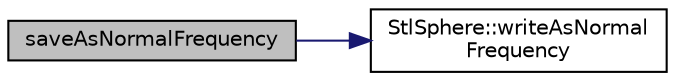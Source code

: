 digraph "saveAsNormalFrequency"
{
  edge [fontname="Helvetica",fontsize="10",labelfontname="Helvetica",labelfontsize="10"];
  node [fontname="Helvetica",fontsize="10",shape=record];
  rankdir="LR";
  Node1 [label="saveAsNormalFrequency",height=0.2,width=0.4,color="black", fillcolor="grey75", style="filled" fontcolor="black"];
  Node1 -> Node2 [color="midnightblue",fontsize="10",style="solid",fontname="Helvetica"];
  Node2 [label="StlSphere::writeAsNormal\lFrequency",height=0.2,width=0.4,color="black", fillcolor="white", style="filled",URL="$class_stl_sphere.html#a1bc7a63e3bc9d6aaf9d10b1bafd38503"];
}
